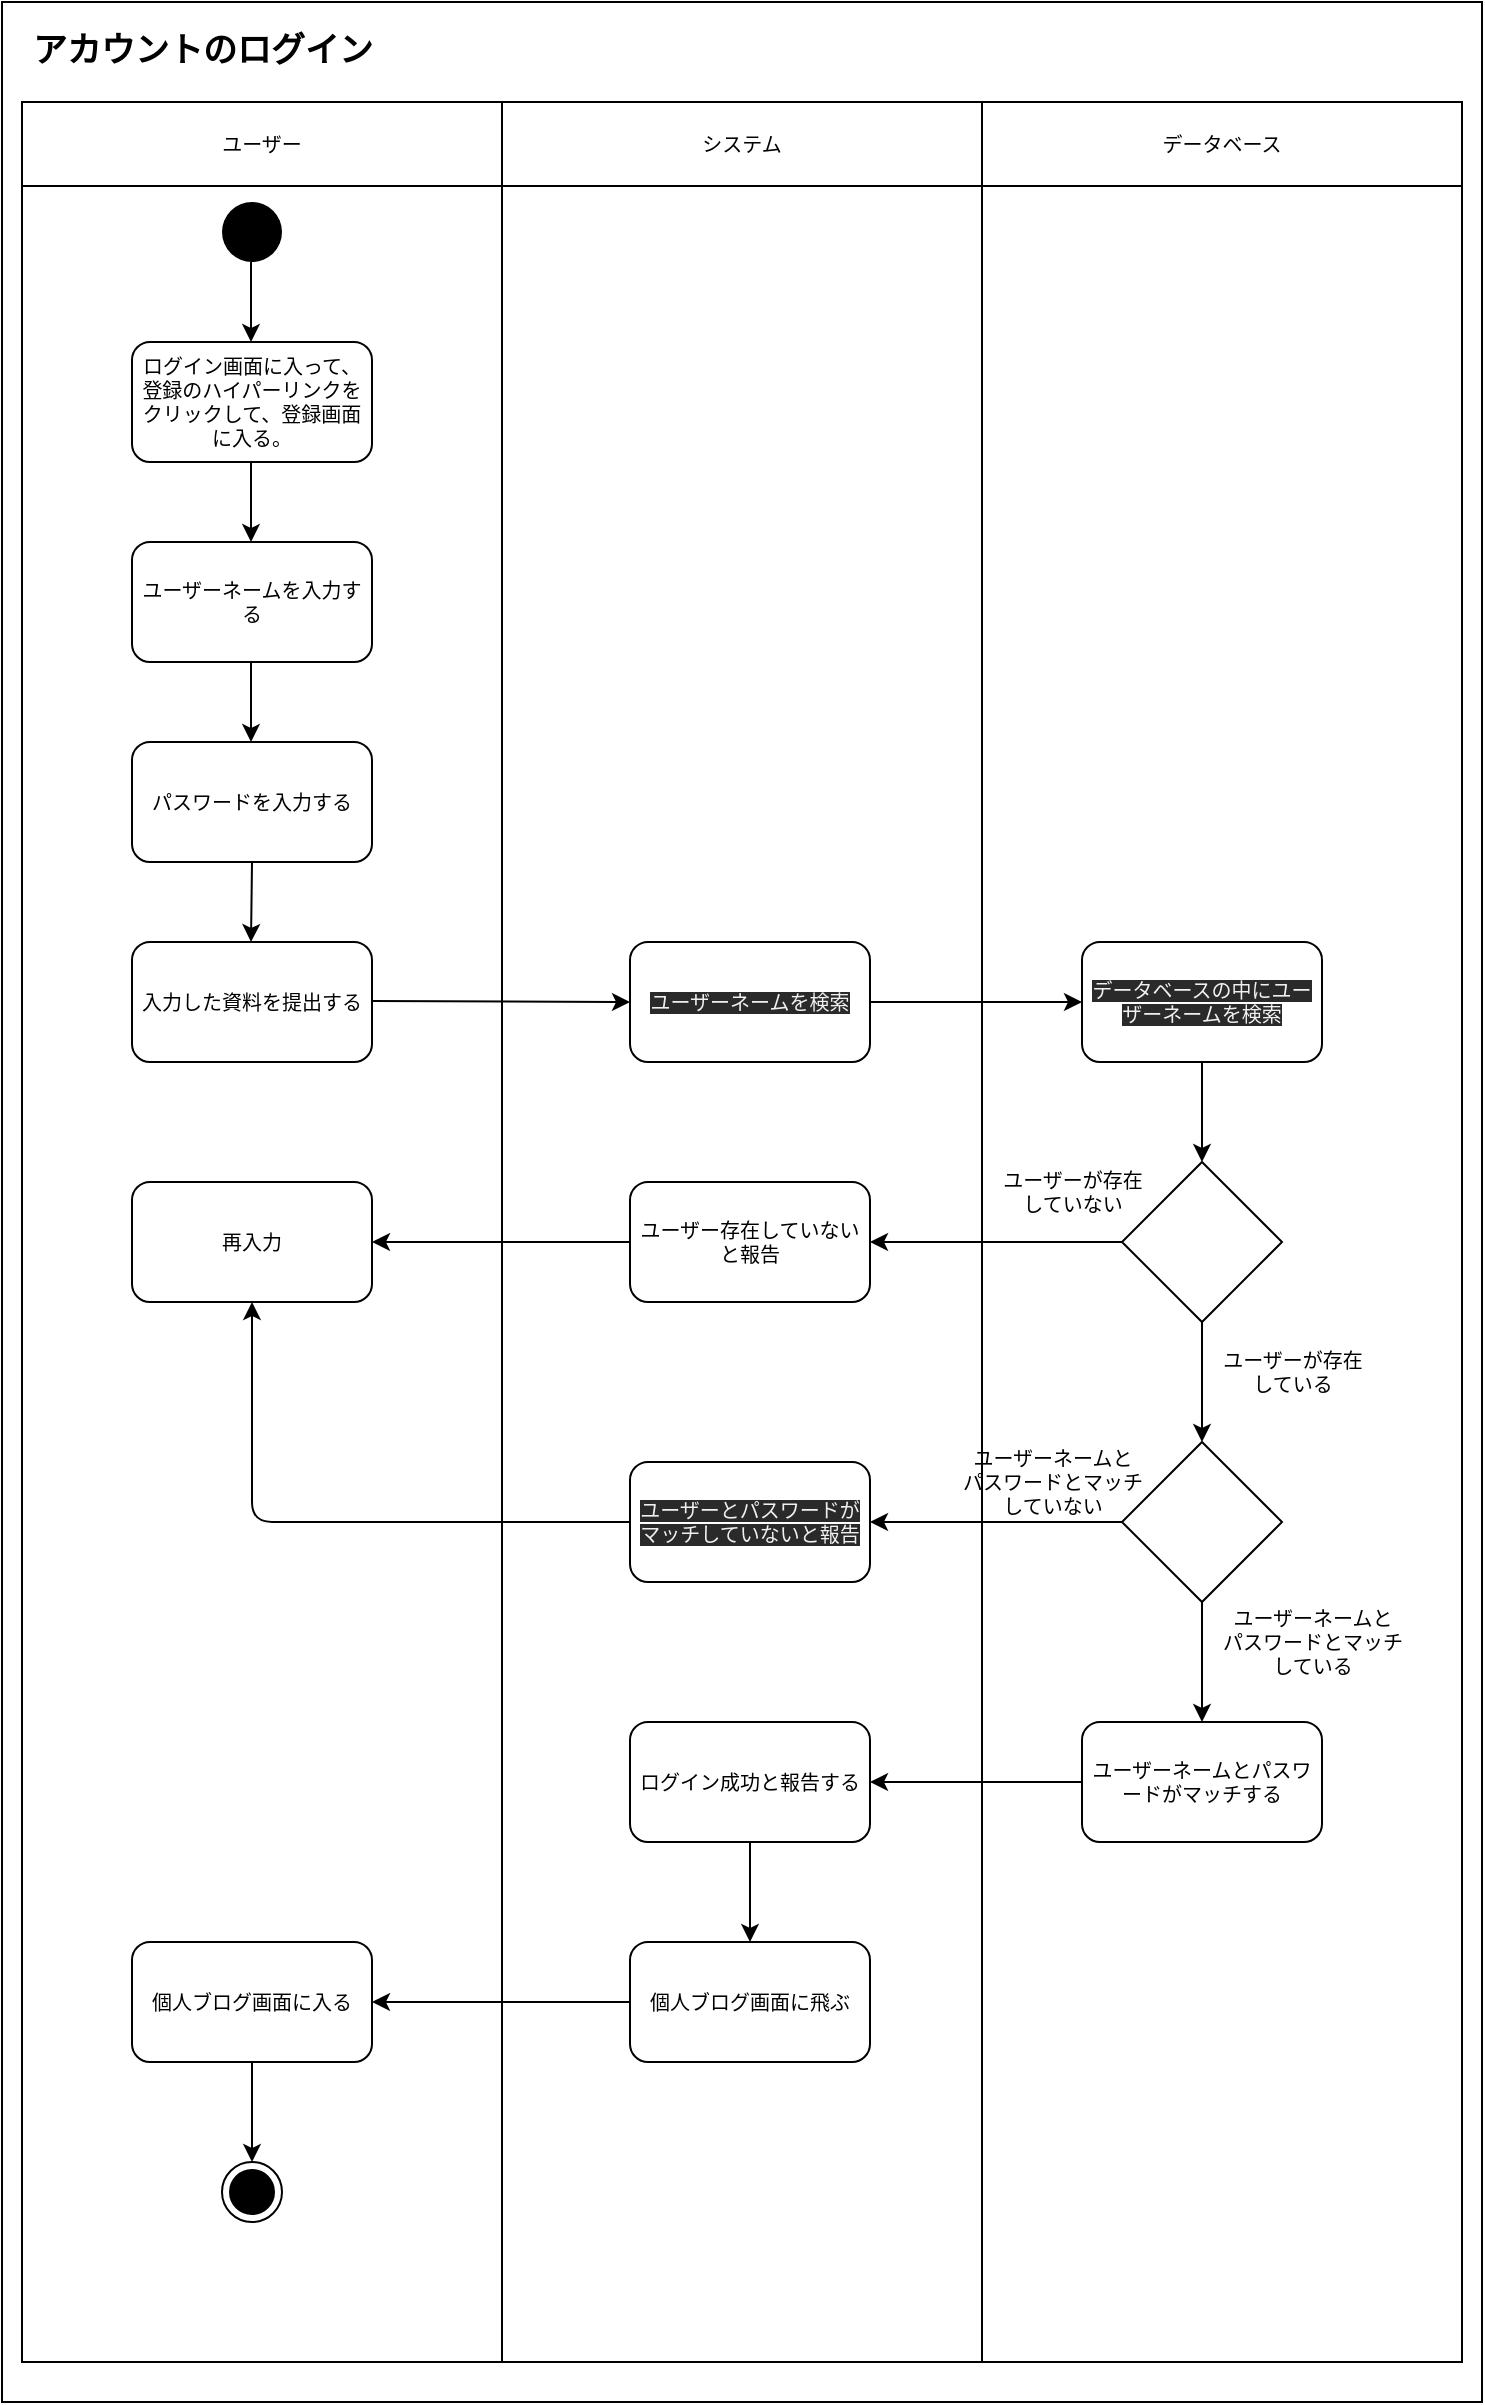 <mxfile>
    <diagram id="avVG5mVH9uRIEWctIzHI" name="第 1 页">
        <mxGraphModel dx="617" dy="1849" grid="1" gridSize="10" guides="1" tooltips="1" connect="1" arrows="1" fold="1" page="1" pageScale="1" pageWidth="827" pageHeight="1169" math="0" shadow="0">
            <root>
                <mxCell id="0"/>
                <mxCell id="1" parent="0"/>
                <mxCell id="221" value="" style="rounded=0;whiteSpace=wrap;html=1;" vertex="1" parent="1">
                    <mxGeometry x="40" y="-10" width="740" height="1200" as="geometry"/>
                </mxCell>
                <mxCell id="12" value="アカウントのログイン" style="text;html=1;resizable=0;autosize=1;align=center;verticalAlign=middle;points=[];fillColor=none;strokeColor=none;rounded=0;fontStyle=1;fontSize=17;" parent="1" vertex="1">
                    <mxGeometry x="45" width="190" height="30" as="geometry"/>
                </mxCell>
                <mxCell id="57" value="" style="shape=table;startSize=0;container=1;collapsible=0;childLayout=tableLayout;fontSize=10;whiteSpace=wrap;" parent="1" vertex="1">
                    <mxGeometry x="50" y="40" width="720" height="1130" as="geometry"/>
                </mxCell>
                <mxCell id="58" value="" style="shape=partialRectangle;collapsible=0;dropTarget=0;pointerEvents=0;fillColor=none;top=0;left=0;bottom=0;right=0;points=[[0,0.5],[1,0.5]];portConstraint=eastwest;fontSize=10;" parent="57" vertex="1">
                    <mxGeometry width="720" height="42" as="geometry"/>
                </mxCell>
                <mxCell id="59" value="ユーザー" style="shape=partialRectangle;html=1;whiteSpace=wrap;connectable=0;overflow=hidden;fillColor=none;top=0;left=0;bottom=0;right=0;pointerEvents=1;fontSize=10;" parent="58" vertex="1">
                    <mxGeometry width="240" height="42" as="geometry">
                        <mxRectangle width="240" height="42" as="alternateBounds"/>
                    </mxGeometry>
                </mxCell>
                <mxCell id="60" value="システム" style="shape=partialRectangle;html=1;whiteSpace=wrap;connectable=0;overflow=hidden;fillColor=none;top=0;left=0;bottom=0;right=0;pointerEvents=1;fontSize=10;" parent="58" vertex="1">
                    <mxGeometry x="240" width="240" height="42" as="geometry">
                        <mxRectangle width="240" height="42" as="alternateBounds"/>
                    </mxGeometry>
                </mxCell>
                <mxCell id="61" value="データベース" style="shape=partialRectangle;html=1;whiteSpace=wrap;connectable=0;overflow=hidden;fillColor=none;top=0;left=0;bottom=0;right=0;pointerEvents=1;fontSize=10;" parent="58" vertex="1">
                    <mxGeometry x="480" width="240" height="42" as="geometry">
                        <mxRectangle width="240" height="42" as="alternateBounds"/>
                    </mxGeometry>
                </mxCell>
                <mxCell id="62" value="" style="shape=partialRectangle;collapsible=0;dropTarget=0;pointerEvents=0;fillColor=none;top=0;left=0;bottom=0;right=0;points=[[0,0.5],[1,0.5]];portConstraint=eastwest;fontSize=10;" parent="57" vertex="1">
                    <mxGeometry y="42" width="720" height="1088" as="geometry"/>
                </mxCell>
                <mxCell id="63" value="" style="shape=partialRectangle;html=1;whiteSpace=wrap;connectable=0;overflow=hidden;fillColor=none;top=0;left=0;bottom=0;right=0;pointerEvents=1;fontSize=10;" parent="62" vertex="1">
                    <mxGeometry width="240" height="1088" as="geometry">
                        <mxRectangle width="240" height="1088" as="alternateBounds"/>
                    </mxGeometry>
                </mxCell>
                <mxCell id="64" value="" style="shape=partialRectangle;html=1;whiteSpace=wrap;connectable=0;overflow=hidden;fillColor=none;top=0;left=0;bottom=0;right=0;pointerEvents=1;fontSize=10;" parent="62" vertex="1">
                    <mxGeometry x="240" width="240" height="1088" as="geometry">
                        <mxRectangle width="240" height="1088" as="alternateBounds"/>
                    </mxGeometry>
                </mxCell>
                <mxCell id="65" value="" style="shape=partialRectangle;html=1;whiteSpace=wrap;connectable=0;overflow=hidden;fillColor=none;top=0;left=0;bottom=0;right=0;pointerEvents=1;fontSize=10;" parent="62" vertex="1">
                    <mxGeometry x="480" width="240" height="1088" as="geometry">
                        <mxRectangle width="240" height="1088" as="alternateBounds"/>
                    </mxGeometry>
                </mxCell>
                <mxCell id="68" value="" style="endArrow=classic;html=1;fontSize=10;" parent="1" edge="1">
                    <mxGeometry width="50" height="50" relative="1" as="geometry">
                        <mxPoint x="164.5" y="120" as="sourcePoint"/>
                        <mxPoint x="164.5" y="160" as="targetPoint"/>
                    </mxGeometry>
                </mxCell>
                <mxCell id="69" value="" style="endArrow=classic;html=1;fontSize=10;" parent="1" edge="1">
                    <mxGeometry width="50" height="50" relative="1" as="geometry">
                        <mxPoint x="164.5" y="220" as="sourcePoint"/>
                        <mxPoint x="164.5" y="260" as="targetPoint"/>
                        <Array as="points">
                            <mxPoint x="164.5" y="220"/>
                        </Array>
                    </mxGeometry>
                </mxCell>
                <mxCell id="73" value="" style="endArrow=classic;html=1;fontSize=10;" parent="1" edge="1">
                    <mxGeometry width="50" height="50" relative="1" as="geometry">
                        <mxPoint x="164.5" y="320" as="sourcePoint"/>
                        <mxPoint x="164.5" y="360" as="targetPoint"/>
                    </mxGeometry>
                </mxCell>
                <mxCell id="78" value="" style="endArrow=classic;html=1;fontSize=10;exitX=0.5;exitY=1;exitDx=0;exitDy=0;" parent="1" source="108" edge="1">
                    <mxGeometry width="50" height="50" relative="1" as="geometry">
                        <mxPoint x="164.5" y="420" as="sourcePoint"/>
                        <mxPoint x="164.5" y="460" as="targetPoint"/>
                    </mxGeometry>
                </mxCell>
                <mxCell id="80" value="ログイン画面に入って、登録のハイパーリンクをクリックして、登録画面に入る。" style="rounded=1;whiteSpace=wrap;html=1;fontSize=10;" parent="1" vertex="1">
                    <mxGeometry x="105" y="160" width="120" height="60" as="geometry"/>
                </mxCell>
                <mxCell id="81" value="ユーザーネームを入力する" style="rounded=1;whiteSpace=wrap;html=1;fontSize=10;" parent="1" vertex="1">
                    <mxGeometry x="105" y="260" width="120" height="60" as="geometry"/>
                </mxCell>
                <mxCell id="96" value="&lt;span style=&quot;color: rgb(240 , 240 , 240) ; font-family: &amp;#34;helvetica&amp;#34; ; font-size: 10px ; font-style: normal ; font-weight: 400 ; letter-spacing: normal ; text-align: center ; text-indent: 0px ; text-transform: none ; word-spacing: 0px ; background-color: rgb(42 , 42 , 42) ; display: inline ; float: none&quot;&gt;データベースの中にユーザーネームを検索&lt;/span&gt;" style="rounded=1;whiteSpace=wrap;html=1;fontSize=10;" parent="1" vertex="1">
                    <mxGeometry x="580" y="460" width="120" height="60" as="geometry"/>
                </mxCell>
                <mxCell id="108" value="パスワードを入力する" style="rounded=1;whiteSpace=wrap;html=1;fontSize=10;" parent="1" vertex="1">
                    <mxGeometry x="105" y="360" width="120" height="60" as="geometry"/>
                </mxCell>
                <mxCell id="113" value="入力した資料を提出する" style="rounded=1;whiteSpace=wrap;html=1;fontSize=10;" parent="1" vertex="1">
                    <mxGeometry x="105" y="460" width="120" height="60" as="geometry"/>
                </mxCell>
                <mxCell id="114" value="" style="endArrow=classic;html=1;fontSize=10;entryX=0;entryY=0.5;entryDx=0;entryDy=0;" parent="1" target="121" edge="1">
                    <mxGeometry width="50" height="50" relative="1" as="geometry">
                        <mxPoint x="225" y="489.5" as="sourcePoint"/>
                        <mxPoint x="360" y="490" as="targetPoint"/>
                    </mxGeometry>
                </mxCell>
                <mxCell id="120" value="" style="rhombus;whiteSpace=wrap;html=1;fontSize=10;" parent="1" vertex="1">
                    <mxGeometry x="600" y="570" width="80" height="80" as="geometry"/>
                </mxCell>
                <mxCell id="121" value="&lt;meta charset=&quot;utf-8&quot;&gt;&lt;span style=&quot;color: rgb(240, 240, 240); font-family: helvetica; font-size: 10px; font-style: normal; font-weight: 400; letter-spacing: normal; text-align: center; text-indent: 0px; text-transform: none; word-spacing: 0px; background-color: rgb(42, 42, 42); display: inline; float: none;&quot;&gt;ユーザーネームを検索&lt;/span&gt;" style="rounded=1;whiteSpace=wrap;html=1;fontSize=10;" parent="1" vertex="1">
                    <mxGeometry x="354" y="460" width="120" height="60" as="geometry"/>
                </mxCell>
                <mxCell id="122" value="" style="endArrow=classic;html=1;fontSize=10;exitX=1;exitY=0.5;exitDx=0;exitDy=0;entryX=0;entryY=0.5;entryDx=0;entryDy=0;" parent="1" source="121" target="96" edge="1">
                    <mxGeometry width="50" height="50" relative="1" as="geometry">
                        <mxPoint x="460" y="760" as="sourcePoint"/>
                        <mxPoint x="580" y="759.5" as="targetPoint"/>
                    </mxGeometry>
                </mxCell>
                <mxCell id="135" value="" style="endArrow=classic;html=1;fontSize=10;entryX=0.5;entryY=0;entryDx=0;entryDy=0;exitX=0.5;exitY=1;exitDx=0;exitDy=0;" parent="1" source="96" target="120" edge="1">
                    <mxGeometry width="50" height="50" relative="1" as="geometry">
                        <mxPoint x="640" y="830" as="sourcePoint"/>
                        <mxPoint x="639.5" y="830" as="targetPoint"/>
                    </mxGeometry>
                </mxCell>
                <mxCell id="151" value="個人ブログ画面に飛ぶ" style="rounded=1;whiteSpace=wrap;html=1;fontSize=10;" parent="1" vertex="1">
                    <mxGeometry x="354" y="960" width="120" height="60" as="geometry"/>
                </mxCell>
                <mxCell id="152" value="" style="endArrow=classic;html=1;fontSize=10;exitX=0;exitY=0.5;exitDx=0;exitDy=0;entryX=1;entryY=0.5;entryDx=0;entryDy=0;" parent="1" source="151" target="153" edge="1">
                    <mxGeometry width="50" height="50" relative="1" as="geometry">
                        <mxPoint x="155" y="870" as="sourcePoint"/>
                        <mxPoint x="205" y="820" as="targetPoint"/>
                    </mxGeometry>
                </mxCell>
                <mxCell id="153" value="個人ブログ画面に入る" style="rounded=1;whiteSpace=wrap;html=1;fontSize=10;" parent="1" vertex="1">
                    <mxGeometry x="105" y="960" width="120" height="60" as="geometry"/>
                </mxCell>
                <mxCell id="155" value="ユーザーネームとパスワードがマッチする" style="rounded=1;whiteSpace=wrap;html=1;fontSize=10;" parent="1" vertex="1">
                    <mxGeometry x="580" y="850" width="120" height="60" as="geometry"/>
                </mxCell>
                <mxCell id="171" value="再入力" style="rounded=1;whiteSpace=wrap;html=1;fontSize=10;" parent="1" vertex="1">
                    <mxGeometry x="105" y="580" width="120" height="60" as="geometry"/>
                </mxCell>
                <mxCell id="191" value="ログイン成功と報告する" style="rounded=1;whiteSpace=wrap;html=1;fontSize=10;" parent="1" vertex="1">
                    <mxGeometry x="354" y="850" width="120" height="60" as="geometry"/>
                </mxCell>
                <mxCell id="192" value="" style="endArrow=classic;html=1;fontSize=10;entryX=0.5;entryY=0;entryDx=0;entryDy=0;exitX=0.5;exitY=1;exitDx=0;exitDy=0;" parent="1" source="191" target="151" edge="1">
                    <mxGeometry width="50" height="50" relative="1" as="geometry">
                        <mxPoint x="410" y="1180" as="sourcePoint"/>
                        <mxPoint x="390" y="1210" as="targetPoint"/>
                    </mxGeometry>
                </mxCell>
                <mxCell id="193" value="" style="endArrow=classic;html=1;fontSize=10;exitX=0.5;exitY=1;exitDx=0;exitDy=0;entryX=0.5;entryY=0;entryDx=0;entryDy=0;" parent="1" source="120" target="214" edge="1">
                    <mxGeometry width="50" height="50" relative="1" as="geometry">
                        <mxPoint x="630" y="1240" as="sourcePoint"/>
                        <mxPoint x="680" y="1190" as="targetPoint"/>
                        <Array as="points">
                            <mxPoint x="640" y="670"/>
                        </Array>
                    </mxGeometry>
                </mxCell>
                <mxCell id="194" value="" style="endArrow=classic;html=1;fontSize=10;exitX=0;exitY=0.5;exitDx=0;exitDy=0;entryX=1;entryY=0.5;entryDx=0;entryDy=0;" parent="1" source="155" target="191" edge="1">
                    <mxGeometry width="50" height="50" relative="1" as="geometry">
                        <mxPoint x="560" y="1270" as="sourcePoint"/>
                        <mxPoint x="610" y="1220" as="targetPoint"/>
                    </mxGeometry>
                </mxCell>
                <mxCell id="195" value="" style="ellipse;html=1;shape=endState;fillColor=#000000;strokeColor=#000000;fontSize=10;" parent="1" vertex="1">
                    <mxGeometry x="150" y="1070" width="30" height="30" as="geometry"/>
                </mxCell>
                <mxCell id="196" value="" style="ellipse;fillColor=#000000;strokeColor=none;fontSize=10;" parent="1" vertex="1">
                    <mxGeometry x="150" y="90" width="30" height="30" as="geometry"/>
                </mxCell>
                <mxCell id="197" value="" style="endArrow=classic;html=1;fontSize=10;exitX=0.5;exitY=1;exitDx=0;exitDy=0;entryX=0.5;entryY=0;entryDx=0;entryDy=0;" parent="1" source="153" target="195" edge="1">
                    <mxGeometry width="50" height="50" relative="1" as="geometry">
                        <mxPoint x="220" y="1370" as="sourcePoint"/>
                        <mxPoint x="270" y="1320" as="targetPoint"/>
                    </mxGeometry>
                </mxCell>
                <mxCell id="208" value="" style="endArrow=classic;html=1;fontSize=10;exitX=0;exitY=0.5;exitDx=0;exitDy=0;entryX=1;entryY=0.5;entryDx=0;entryDy=0;" parent="1" source="120" target="210" edge="1">
                    <mxGeometry width="50" height="50" relative="1" as="geometry">
                        <mxPoint x="340" y="720" as="sourcePoint"/>
                        <mxPoint x="390" y="670" as="targetPoint"/>
                    </mxGeometry>
                </mxCell>
                <mxCell id="210" value="ユーザー存在していないと報告" style="rounded=1;whiteSpace=wrap;html=1;fontSize=10;" parent="1" vertex="1">
                    <mxGeometry x="354" y="580" width="120" height="60" as="geometry"/>
                </mxCell>
                <mxCell id="211" value="" style="endArrow=classic;html=1;fontSize=10;exitX=0;exitY=0.5;exitDx=0;exitDy=0;entryX=1;entryY=0.5;entryDx=0;entryDy=0;" parent="1" source="210" target="171" edge="1">
                    <mxGeometry width="50" height="50" relative="1" as="geometry">
                        <mxPoint x="340" y="610" as="sourcePoint"/>
                        <mxPoint x="390" y="560" as="targetPoint"/>
                    </mxGeometry>
                </mxCell>
                <mxCell id="212" value="ユーザーが存在&lt;br&gt;している" style="text;html=1;resizable=0;autosize=1;align=center;verticalAlign=middle;points=[];fillColor=none;strokeColor=none;rounded=0;fontSize=10;" parent="1" vertex="1">
                    <mxGeometry x="640" y="660" width="90" height="30" as="geometry"/>
                </mxCell>
                <mxCell id="213" value="ユーザーが存在&lt;br&gt;していない" style="text;html=1;resizable=0;autosize=1;align=center;verticalAlign=middle;points=[];fillColor=none;strokeColor=none;rounded=0;fontSize=10;" parent="1" vertex="1">
                    <mxGeometry x="530" y="570" width="90" height="30" as="geometry"/>
                </mxCell>
                <mxCell id="214" value="" style="rhombus;whiteSpace=wrap;html=1;fontSize=10;" parent="1" vertex="1">
                    <mxGeometry x="600" y="710" width="80" height="80" as="geometry"/>
                </mxCell>
                <mxCell id="215" value="" style="endArrow=classic;html=1;fontSize=10;exitX=0.5;exitY=1;exitDx=0;exitDy=0;entryX=0.5;entryY=0;entryDx=0;entryDy=0;" parent="1" source="214" target="155" edge="1">
                    <mxGeometry width="50" height="50" relative="1" as="geometry">
                        <mxPoint x="340" y="820" as="sourcePoint"/>
                        <mxPoint x="390" y="770" as="targetPoint"/>
                    </mxGeometry>
                </mxCell>
                <mxCell id="216" value="ユーザーネームと&lt;br&gt;パスワードとマッチ&lt;br&gt;している" style="text;html=1;resizable=0;autosize=1;align=center;verticalAlign=middle;points=[];fillColor=none;strokeColor=none;rounded=0;fontSize=10;" parent="1" vertex="1">
                    <mxGeometry x="640" y="790" width="110" height="40" as="geometry"/>
                </mxCell>
                <mxCell id="217" value="&lt;span style=&quot;color: rgb(240 , 240 , 240) ; font-family: &amp;#34;helvetica&amp;#34; ; font-size: 10px ; font-style: normal ; font-weight: 400 ; letter-spacing: normal ; text-align: center ; text-indent: 0px ; text-transform: none ; word-spacing: 0px ; background-color: rgb(42 , 42 , 42) ; display: inline ; float: none&quot;&gt;ユーザーとパスワードがマッチしていないと報告&lt;/span&gt;" style="rounded=1;whiteSpace=wrap;html=1;fontSize=10;" parent="1" vertex="1">
                    <mxGeometry x="354" y="720" width="120" height="60" as="geometry"/>
                </mxCell>
                <mxCell id="218" value="" style="endArrow=classic;html=1;fontSize=10;exitX=0;exitY=0.5;exitDx=0;exitDy=0;entryX=1;entryY=0.5;entryDx=0;entryDy=0;" parent="1" source="214" target="217" edge="1">
                    <mxGeometry width="50" height="50" relative="1" as="geometry">
                        <mxPoint x="340" y="750" as="sourcePoint"/>
                        <mxPoint x="390" y="700" as="targetPoint"/>
                    </mxGeometry>
                </mxCell>
                <mxCell id="219" value="" style="endArrow=classic;html=1;fontSize=10;exitX=0;exitY=0.5;exitDx=0;exitDy=0;entryX=0.5;entryY=1;entryDx=0;entryDy=0;" parent="1" source="217" target="171" edge="1">
                    <mxGeometry width="50" height="50" relative="1" as="geometry">
                        <mxPoint x="340" y="820" as="sourcePoint"/>
                        <mxPoint x="390" y="770" as="targetPoint"/>
                        <Array as="points">
                            <mxPoint x="165" y="750"/>
                        </Array>
                    </mxGeometry>
                </mxCell>
                <mxCell id="220" value="ユーザーネームと&lt;br&gt;パスワードとマッチ&lt;br&gt;していない" style="text;html=1;resizable=0;autosize=1;align=center;verticalAlign=middle;points=[];fillColor=none;strokeColor=none;rounded=0;fontSize=10;" parent="1" vertex="1">
                    <mxGeometry x="510" y="710" width="110" height="40" as="geometry"/>
                </mxCell>
            </root>
        </mxGraphModel>
    </diagram>
</mxfile>